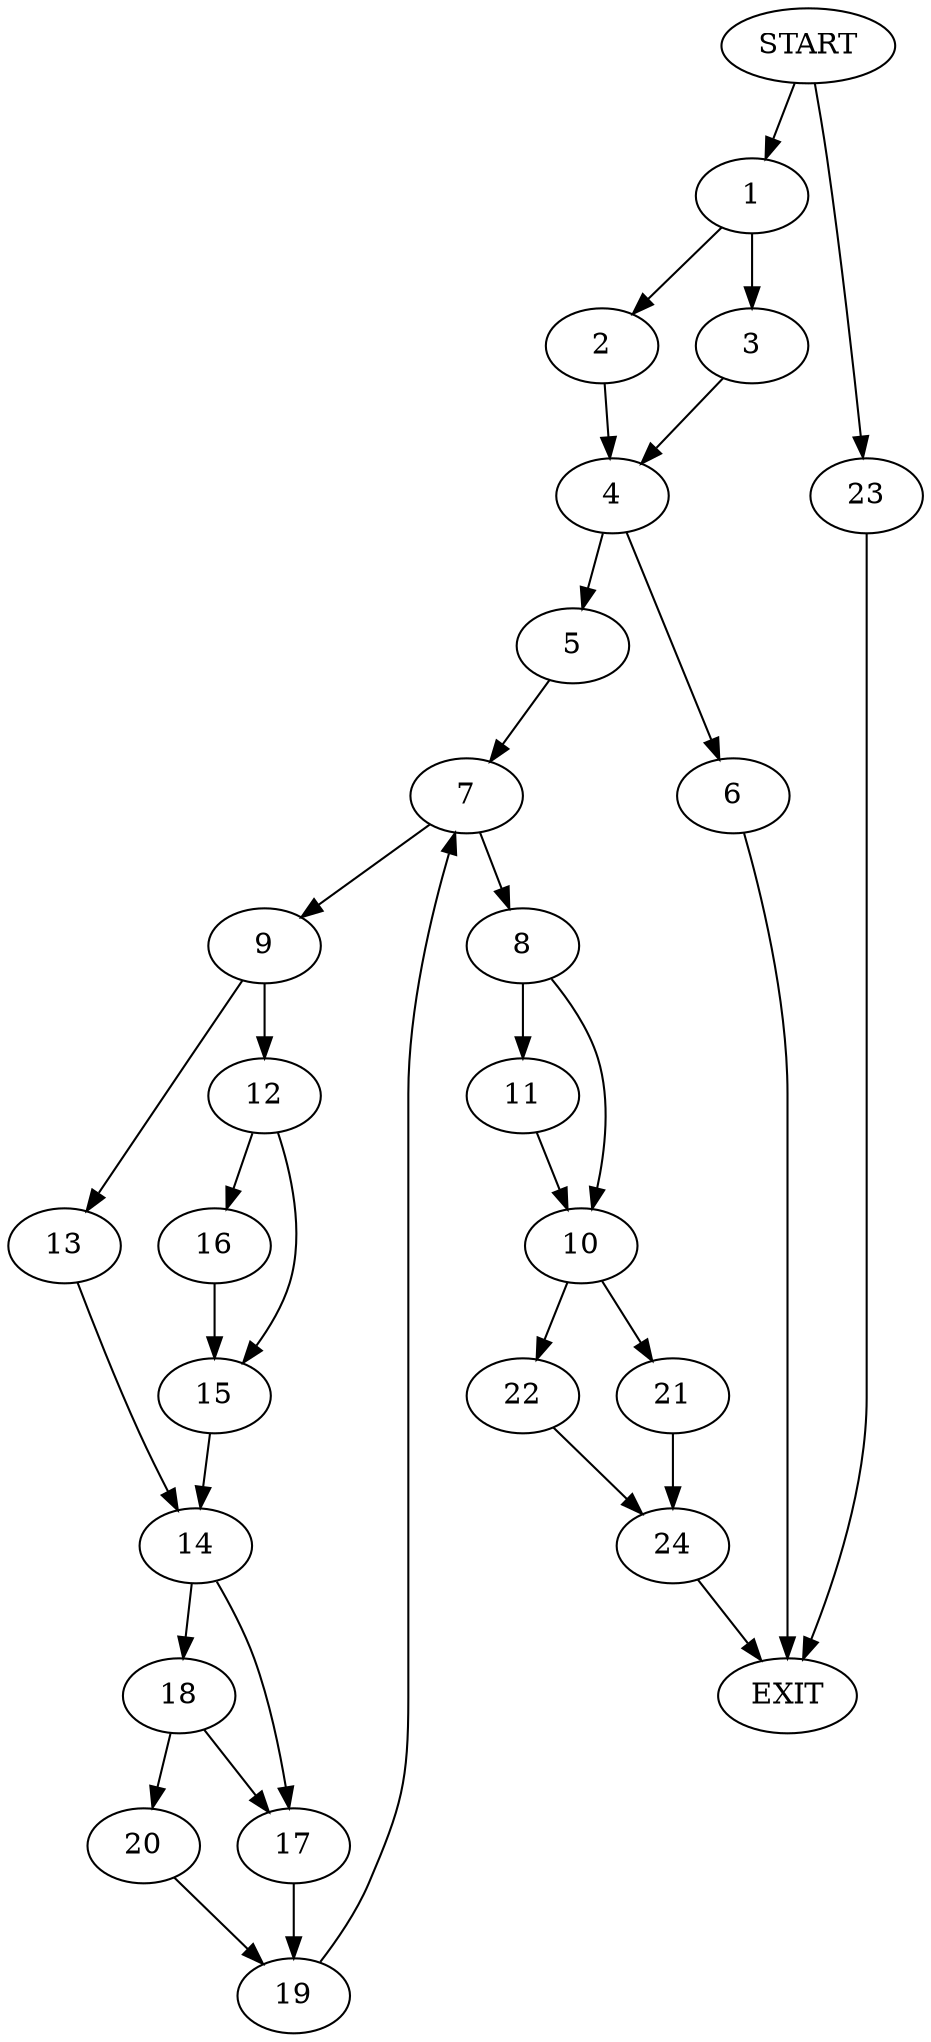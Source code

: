 digraph {
0 [label="START"]
25 [label="EXIT"]
0 -> 1
1 -> 2
1 -> 3
2 -> 4
3 -> 4
4 -> 5
4 -> 6
5 -> 7
6 -> 25
7 -> 8
7 -> 9
8 -> 10
8 -> 11
9 -> 12
9 -> 13
13 -> 14
12 -> 15
12 -> 16
16 -> 15
15 -> 14
14 -> 17
14 -> 18
17 -> 19
18 -> 17
18 -> 20
20 -> 19
19 -> 7
10 -> 21
10 -> 22
11 -> 10
0 -> 23
23 -> 25
22 -> 24
21 -> 24
24 -> 25
}

